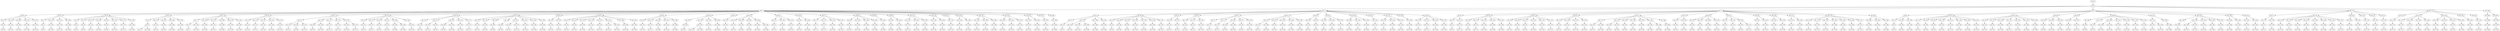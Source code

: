 digraph {
"lev:3 0"->"lev:2 0"
"lev:2 0"->"lev:1 0"
"lev:2 0"->"lev:1 2"
"lev:2 0"->"lev:1 3"
"lev:2 0"->"lev:1 6"
"lev:2 0"->"lev:1 72"
"lev:2 0"->"lev:1 114"
"lev:2 0"->"lev:1 280"
"lev:1 0"->"lev:0 0"
"lev:1 0"->"lev:0 1"
"lev:1 0"->"lev:0 4"
"lev:1 0"->"lev:0 5"
"lev:1 0"->"lev:0 7"
"lev:1 0"->"lev:0 10"
"lev:1 0"->"lev:0 11"
"lev:1 0"->"lev:0 14"
"lev:1 0"->"lev:0 18"
"lev:1 0"->"lev:0 19"
"lev:1 0"->"lev:0 20"
"lev:1 0"->"lev:0 32"
"lev:1 0"->"lev:0 35"
"lev:1 0"->"lev:0 36"
"lev:1 0"->"lev:0 45"
"lev:1 0"->"lev:0 53"
"lev:1 0"->"lev:0 57"
"lev:1 0"->"lev:0 62"
"lev:1 0"->"lev:0 77"
"lev:1 0"->"lev:0 82"
"lev:1 0"->"lev:0 96"
"lev:1 0"->"lev:0 99"
"lev:1 0"->"lev:0 113"
"lev:1 0"->"lev:0 116"
"lev:1 0"->"lev:0 123"
"lev:1 0"->"lev:0 126"
"lev:1 0"->"lev:0 143"
"lev:1 0"->"lev:0 162"
"lev:1 0"->"lev:0 207"
"lev:1 0"->"lev:0 267"
"lev:1 0"->"lev:0 288"
"lev:1 2"->"lev:0 2"
"lev:1 2"->"lev:0 8"
"lev:1 2"->"lev:0 15"
"lev:1 2"->"lev:0 16"
"lev:1 2"->"lev:0 17"
"lev:1 2"->"lev:0 21"
"lev:1 2"->"lev:0 25"
"lev:1 2"->"lev:0 28"
"lev:1 2"->"lev:0 109"
"lev:1 2"->"lev:0 121"
"lev:1 2"->"lev:0 127"
"lev:1 2"->"lev:0 199"
"lev:1 2"->"lev:0 214"
"lev:1 3"->"lev:0 3"
"lev:1 3"->"lev:0 26"
"lev:1 3"->"lev:0 30"
"lev:1 3"->"lev:0 33"
"lev:1 3"->"lev:0 41"
"lev:1 3"->"lev:0 42"
"lev:1 3"->"lev:0 44"
"lev:1 3"->"lev:0 47"
"lev:1 3"->"lev:0 58"
"lev:1 3"->"lev:0 105"
"lev:1 3"->"lev:0 112"
"lev:1 3"->"lev:0 154"
"lev:1 3"->"lev:0 249"
"lev:1 6"->"lev:0 6"
"lev:1 6"->"lev:0 13"
"lev:1 6"->"lev:0 40"
"lev:1 6"->"lev:0 48"
"lev:1 6"->"lev:0 49"
"lev:1 6"->"lev:0 66"
"lev:1 6"->"lev:0 78"
"lev:1 6"->"lev:0 165"
"lev:1 6"->"lev:0 186"
"lev:1 6"->"lev:0 221"
"lev:1 72"->"lev:0 72"
"lev:1 72"->"lev:0 118"
"lev:1 72"->"lev:0 139"
"lev:1 72"->"lev:0 178"
"lev:1 72"->"lev:0 257"
"lev:1 72"->"lev:0 275"
"lev:1 114"->"lev:0 114"
"lev:1 114"->"lev:0 137"
"lev:1 114"->"lev:0 144"
"lev:1 114"->"lev:0 203"
"lev:1 114"->"lev:0 253"
"lev:1 280"->"lev:0 280"
"lev:1 280"->"lev:0 293"
"lev:0 0"->"lev:-1 0"
"lev:0 0"->"lev:-1 24"
"lev:0 0"->"lev:-1 68"
"lev:0 0"->"lev:-1 158"
"lev:0 0"->"lev:-1 252"
"lev:0 1"->"lev:-1 1"
"lev:0 1"->"lev:-1 155"
"lev:0 1"->"lev:-1 170"
"lev:0 1"->"lev:-1 285"
"lev:0 4"->"lev:-1 4"
"lev:0 4"->"lev:-1 9"
"lev:0 4"->"lev:-1 22"
"lev:0 4"->"lev:-1 64"
"lev:0 4"->"lev:-1 67"
"lev:0 4"->"lev:-1 152"
"lev:0 4"->"lev:-1 172"
"lev:0 4"->"lev:-1 184"
"lev:0 5"->"lev:-1 5"
"lev:0 5"->"lev:-1 23"
"lev:0 5"->"lev:-1 46"
"lev:0 5"->"lev:-1 168"
"lev:0 5"->"lev:-1 282"
"lev:0 7"->"lev:-1 7"
"lev:0 7"->"lev:-1 106"
"lev:0 7"->"lev:-1 211"
"lev:0 7"->"lev:-1 260"
"lev:0 7"->"lev:-1 278"
"lev:0 7"->"lev:-1 287"
"lev:0 10"->"lev:-1 10"
"lev:0 10"->"lev:-1 12"
"lev:0 10"->"lev:-1 34"
"lev:0 10"->"lev:-1 130"
"lev:0 10"->"lev:-1 276"
"lev:0 11"->"lev:-1 11"
"lev:0 11"->"lev:-1 59"
"lev:0 11"->"lev:-1 171"
"lev:0 11"->"lev:-1 175"
"lev:0 11"->"lev:-1 247"
"lev:0 14"->"lev:-1 14"
"lev:0 14"->"lev:-1 27"
"lev:0 14"->"lev:-1 31"
"lev:0 14"->"lev:-1 52"
"lev:0 14"->"lev:-1 98"
"lev:0 14"->"lev:-1 241"
"lev:0 18"->"lev:-1 18"
"lev:0 18"->"lev:-1 51"
"lev:0 18"->"lev:-1 65"
"lev:0 18"->"lev:-1 135"
"lev:0 18"->"lev:-1 277"
"lev:0 19"->"lev:-1 19"
"lev:0 19"->"lev:-1 38"
"lev:0 19"->"lev:-1 69"
"lev:0 19"->"lev:-1 89"
"lev:0 19"->"lev:-1 91"
"lev:0 19"->"lev:-1 132"
"lev:0 19"->"lev:-1 190"
"lev:0 19"->"lev:-1 209"
"lev:0 20"->"lev:-1 20"
"lev:0 20"->"lev:-1 29"
"lev:0 32"->"lev:-1 32"
"lev:0 32"->"lev:-1 39"
"lev:0 32"->"lev:-1 104"
"lev:0 32"->"lev:-1 131"
"lev:0 32"->"lev:-1 147"
"lev:0 32"->"lev:-1 212"
"lev:0 32"->"lev:-1 248"
"lev:0 32"->"lev:-1 281"
"lev:0 35"->"lev:-1 35"
"lev:0 35"->"lev:-1 73"
"lev:0 35"->"lev:-1 86"
"lev:0 35"->"lev:-1 134"
"lev:0 35"->"lev:-1 208"
"lev:0 36"->"lev:-1 36"
"lev:0 36"->"lev:-1 107"
"lev:0 36"->"lev:-1 191"
"lev:0 36"->"lev:-1 286"
"lev:0 45"->"lev:-1 45"
"lev:0 53"->"lev:-1 53"
"lev:0 53"->"lev:-1 85"
"lev:0 53"->"lev:-1 88"
"lev:0 53"->"lev:-1 284"
"lev:0 57"->"lev:-1 57"
"lev:0 57"->"lev:-1 161"
"lev:0 57"->"lev:-1 272"
"lev:0 62"->"lev:-1 62"
"lev:0 62"->"lev:-1 204"
"lev:0 77"->"lev:-1 77"
"lev:0 77"->"lev:-1 177"
"lev:0 77"->"lev:-1 192"
"lev:0 77"->"lev:-1 231"
"lev:0 82"->"lev:-1 82"
"lev:0 82"->"lev:-1 185"
"lev:0 82"->"lev:-1 196"
"lev:0 82"->"lev:-1 205"
"lev:0 96"->"lev:-1 96"
"lev:0 99"->"lev:-1 99"
"lev:0 99"->"lev:-1 225"
"lev:0 113"->"lev:-1 113"
"lev:0 113"->"lev:-1 120"
"lev:0 113"->"lev:-1 295"
"lev:0 116"->"lev:-1 116"
"lev:0 116"->"lev:-1 224"
"lev:0 123"->"lev:-1 123"
"lev:0 126"->"lev:-1 126"
"lev:0 126"->"lev:-1 160"
"lev:0 143"->"lev:-1 143"
"lev:0 143"->"lev:-1 206"
"lev:0 143"->"lev:-1 266"
"lev:0 162"->"lev:-1 162"
"lev:0 162"->"lev:-1 222"
"lev:0 162"->"lev:-1 223"
"lev:0 207"->"lev:-1 207"
"lev:0 207"->"lev:-1 230"
"lev:0 267"->"lev:-1 267"
"lev:0 288"->"lev:-1 288"
"lev:0 2"->"lev:-1 2"
"lev:0 2"->"lev:-1 54"
"lev:0 2"->"lev:-1 198"
"lev:0 2"->"lev:-1 226"
"lev:0 8"->"lev:-1 8"
"lev:0 8"->"lev:-1 80"
"lev:0 8"->"lev:-1 92"
"lev:0 8"->"lev:-1 133"
"lev:0 8"->"lev:-1 146"
"lev:0 8"->"lev:-1 148"
"lev:0 8"->"lev:-1 237"
"lev:0 15"->"lev:-1 15"
"lev:0 15"->"lev:-1 37"
"lev:0 16"->"lev:-1 16"
"lev:0 16"->"lev:-1 75"
"lev:0 16"->"lev:-1 119"
"lev:0 17"->"lev:-1 17"
"lev:0 17"->"lev:-1 71"
"lev:0 17"->"lev:-1 93"
"lev:0 17"->"lev:-1 97"
"lev:0 17"->"lev:-1 218"
"lev:0 21"->"lev:-1 21"
"lev:0 21"->"lev:-1 43"
"lev:0 21"->"lev:-1 128"
"lev:0 21"->"lev:-1 239"
"lev:0 21"->"lev:-1 258"
"lev:0 25"->"lev:-1 25"
"lev:0 25"->"lev:-1 81"
"lev:0 28"->"lev:-1 28"
"lev:0 28"->"lev:-1 195"
"lev:0 28"->"lev:-1 270"
"lev:0 109"->"lev:-1 109"
"lev:0 109"->"lev:-1 153"
"lev:0 109"->"lev:-1 263"
"lev:0 121"->"lev:-1 121"
"lev:0 127"->"lev:-1 127"
"lev:0 127"->"lev:-1 150"
"lev:0 127"->"lev:-1 201"
"lev:0 199"->"lev:-1 199"
"lev:0 214"->"lev:-1 214"
"lev:0 214"->"lev:-1 217"
"lev:0 214"->"lev:-1 244"
"lev:0 214"->"lev:-1 254"
"lev:0 3"->"lev:-1 3"
"lev:0 3"->"lev:-1 173"
"lev:0 26"->"lev:-1 26"
"lev:0 26"->"lev:-1 74"
"lev:0 26"->"lev:-1 142"
"lev:0 26"->"lev:-1 189"
"lev:0 26"->"lev:-1 240"
"lev:0 30"->"lev:-1 30"
"lev:0 30"->"lev:-1 56"
"lev:0 30"->"lev:-1 87"
"lev:0 30"->"lev:-1 102"
"lev:0 30"->"lev:-1 110"
"lev:0 30"->"lev:-1 157"
"lev:0 33"->"lev:-1 33"
"lev:0 33"->"lev:-1 122"
"lev:0 33"->"lev:-1 176"
"lev:0 33"->"lev:-1 232"
"lev:0 41"->"lev:-1 41"
"lev:0 41"->"lev:-1 50"
"lev:0 41"->"lev:-1 84"
"lev:0 41"->"lev:-1 138"
"lev:0 41"->"lev:-1 228"
"lev:0 41"->"lev:-1 261"
"lev:0 41"->"lev:-1 269"
"lev:0 42"->"lev:-1 42"
"lev:0 42"->"lev:-1 163"
"lev:0 44"->"lev:-1 44"
"lev:0 44"->"lev:-1 70"
"lev:0 44"->"lev:-1 246"
"lev:0 44"->"lev:-1 279"
"lev:0 47"->"lev:-1 47"
"lev:0 47"->"lev:-1 76"
"lev:0 47"->"lev:-1 83"
"lev:0 58"->"lev:-1 58"
"lev:0 58"->"lev:-1 124"
"lev:0 105"->"lev:-1 105"
"lev:0 105"->"lev:-1 159"
"lev:0 112"->"lev:-1 112"
"lev:0 112"->"lev:-1 256"
"lev:0 154"->"lev:-1 154"
"lev:0 154"->"lev:-1 179"
"lev:0 154"->"lev:-1 197"
"lev:0 154"->"lev:-1 238"
"lev:0 154"->"lev:-1 243"
"lev:0 154"->"lev:-1 264"
"lev:0 154"->"lev:-1 271"
"lev:0 249"->"lev:-1 249"
"lev:0 249"->"lev:-1 265"
"lev:0 249"->"lev:-1 290"
"lev:0 6"->"lev:-1 6"
"lev:0 6"->"lev:-1 60"
"lev:0 6"->"lev:-1 164"
"lev:0 13"->"lev:-1 13"
"lev:0 13"->"lev:-1 90"
"lev:0 13"->"lev:-1 95"
"lev:0 13"->"lev:-1 101"
"lev:0 13"->"lev:-1 115"
"lev:0 13"->"lev:-1 140"
"lev:0 13"->"lev:-1 180"
"lev:0 13"->"lev:-1 255"
"lev:0 40"->"lev:-1 40"
"lev:0 40"->"lev:-1 55"
"lev:0 40"->"lev:-1 100"
"lev:0 40"->"lev:-1 111"
"lev:0 40"->"lev:-1 181"
"lev:0 40"->"lev:-1 202"
"lev:0 40"->"lev:-1 299"
"lev:0 48"->"lev:-1 48"
"lev:0 48"->"lev:-1 250"
"lev:0 48"->"lev:-1 292"
"lev:0 49"->"lev:-1 49"
"lev:0 49"->"lev:-1 213"
"lev:0 66"->"lev:-1 66"
"lev:0 66"->"lev:-1 79"
"lev:0 66"->"lev:-1 149"
"lev:0 66"->"lev:-1 215"
"lev:0 66"->"lev:-1 229"
"lev:0 66"->"lev:-1 233"
"lev:0 66"->"lev:-1 245"
"lev:0 78"->"lev:-1 78"
"lev:0 78"->"lev:-1 298"
"lev:0 165"->"lev:-1 165"
"lev:0 165"->"lev:-1 187"
"lev:0 165"->"lev:-1 235"
"lev:0 165"->"lev:-1 262"
"lev:0 165"->"lev:-1 291"
"lev:0 186"->"lev:-1 186"
"lev:0 186"->"lev:-1 219"
"lev:0 221"->"lev:-1 221"
"lev:0 221"->"lev:-1 234"
"lev:0 72"->"lev:-1 72"
"lev:0 72"->"lev:-1 129"
"lev:0 118"->"lev:-1 118"
"lev:0 118"->"lev:-1 125"
"lev:0 118"->"lev:-1 156"
"lev:0 118"->"lev:-1 167"
"lev:0 118"->"lev:-1 169"
"lev:0 118"->"lev:-1 188"
"lev:0 118"->"lev:-1 210"
"lev:0 118"->"lev:-1 274"
"lev:0 139"->"lev:-1 139"
"lev:0 139"->"lev:-1 297"
"lev:0 178"->"lev:-1 178"
"lev:0 257"->"lev:-1 257"
"lev:0 275"->"lev:-1 275"
"lev:0 114"->"lev:-1 114"
"lev:0 137"->"lev:-1 137"
"lev:0 137"->"lev:-1 174"
"lev:0 137"->"lev:-1 183"
"lev:0 137"->"lev:-1 236"
"lev:0 144"->"lev:-1 144"
"lev:0 144"->"lev:-1 216"
"lev:0 144"->"lev:-1 251"
"lev:0 144"->"lev:-1 283"
"lev:0 203"->"lev:-1 203"
"lev:0 253"->"lev:-1 253"
"lev:0 280"->"lev:-1 280"
"lev:0 293"->"lev:-1 293"
"lev:-1 0"->"lev:-2 0"
"lev:-1 24"->"lev:-2 24"
"lev:-1 68"->"lev:-2 68"
"lev:-1 158"->"lev:-2 158"
"lev:-1 252"->"lev:-2 252"
"lev:-1 1"->"lev:-2 1"
"lev:-1 155"->"lev:-2 155"
"lev:-1 170"->"lev:-2 170"
"lev:-1 285"->"lev:-2 285"
"lev:-1 4"->"lev:-2 4"
"lev:-1 9"->"lev:-2 9"
"lev:-1 22"->"lev:-2 22"
"lev:-1 64"->"lev:-2 64"
"lev:-1 67"->"lev:-2 67"
"lev:-1 152"->"lev:-2 152"
"lev:-1 172"->"lev:-2 172"
"lev:-1 184"->"lev:-2 184"
"lev:-1 5"->"lev:-2 5"
"lev:-1 23"->"lev:-2 23"
"lev:-1 46"->"lev:-2 46"
"lev:-1 168"->"lev:-2 168"
"lev:-1 282"->"lev:-2 282"
"lev:-1 7"->"lev:-2 7"
"lev:-1 7"->"lev:-2 145"
"lev:-1 106"->"lev:-2 106"
"lev:-1 211"->"lev:-2 211"
"lev:-1 260"->"lev:-2 260"
"lev:-1 278"->"lev:-2 278"
"lev:-1 287"->"lev:-2 287"
"lev:-1 10"->"lev:-2 10"
"lev:-1 12"->"lev:-2 12"
"lev:-1 34"->"lev:-2 34"
"lev:-1 130"->"lev:-2 130"
"lev:-1 276"->"lev:-2 276"
"lev:-1 11"->"lev:-2 11"
"lev:-1 11"->"lev:-2 94"
"lev:-1 11"->"lev:-2 151"
"lev:-1 59"->"lev:-2 59"
"lev:-1 59"->"lev:-2 182"
"lev:-1 171"->"lev:-2 171"
"lev:-1 175"->"lev:-2 175"
"lev:-1 247"->"lev:-2 247"
"lev:-1 247"->"lev:-2 273"
"lev:-1 14"->"lev:-2 14"
"lev:-1 27"->"lev:-2 27"
"lev:-1 31"->"lev:-2 31"
"lev:-1 52"->"lev:-2 52"
"lev:-1 98"->"lev:-2 98"
"lev:-1 98"->"lev:-2 194"
"lev:-1 241"->"lev:-2 241"
"lev:-1 18"->"lev:-2 18"
"lev:-1 51"->"lev:-2 51"
"lev:-1 51"->"lev:-2 61"
"lev:-1 65"->"lev:-2 65"
"lev:-1 65"->"lev:-2 220"
"lev:-1 135"->"lev:-2 135"
"lev:-1 277"->"lev:-2 277"
"lev:-1 19"->"lev:-2 19"
"lev:-1 38"->"lev:-2 38"
"lev:-1 69"->"lev:-2 69"
"lev:-1 89"->"lev:-2 89"
"lev:-1 91"->"lev:-2 91"
"lev:-1 91"->"lev:-2 141"
"lev:-1 132"->"lev:-2 132"
"lev:-1 190"->"lev:-2 190"
"lev:-1 209"->"lev:-2 209"
"lev:-1 20"->"lev:-2 20"
"lev:-1 29"->"lev:-2 29"
"lev:-1 32"->"lev:-2 32"
"lev:-1 39"->"lev:-2 39"
"lev:-1 104"->"lev:-2 104"
"lev:-1 131"->"lev:-2 131"
"lev:-1 147"->"lev:-2 147"
"lev:-1 212"->"lev:-2 212"
"lev:-1 212"->"lev:-2 242"
"lev:-1 248"->"lev:-2 248"
"lev:-1 281"->"lev:-2 281"
"lev:-1 35"->"lev:-2 35"
"lev:-1 73"->"lev:-2 73"
"lev:-1 86"->"lev:-2 86"
"lev:-1 134"->"lev:-2 134"
"lev:-1 208"->"lev:-2 208"
"lev:-1 36"->"lev:-2 36"
"lev:-1 107"->"lev:-2 107"
"lev:-1 191"->"lev:-2 191"
"lev:-1 286"->"lev:-2 286"
"lev:-1 45"->"lev:-2 45"
"lev:-1 53"->"lev:-2 53"
"lev:-1 85"->"lev:-2 85"
"lev:-1 88"->"lev:-2 88"
"lev:-1 284"->"lev:-2 284"
"lev:-1 284"->"lev:-2 294"
"lev:-1 57"->"lev:-2 57"
"lev:-1 161"->"lev:-2 161"
"lev:-1 272"->"lev:-2 272"
"lev:-1 62"->"lev:-2 62"
"lev:-1 204"->"lev:-2 204"
"lev:-1 77"->"lev:-2 77"
"lev:-1 177"->"lev:-2 177"
"lev:-1 192"->"lev:-2 192"
"lev:-1 231"->"lev:-2 231"
"lev:-1 82"->"lev:-2 82"
"lev:-1 185"->"lev:-2 185"
"lev:-1 196"->"lev:-2 196"
"lev:-1 205"->"lev:-2 205"
"lev:-1 96"->"lev:-2 96"
"lev:-1 99"->"lev:-2 99"
"lev:-1 225"->"lev:-2 225"
"lev:-1 113"->"lev:-2 113"
"lev:-1 120"->"lev:-2 120"
"lev:-1 295"->"lev:-2 295"
"lev:-1 116"->"lev:-2 116"
"lev:-1 224"->"lev:-2 224"
"lev:-1 123"->"lev:-2 123"
"lev:-1 126"->"lev:-2 126"
"lev:-1 160"->"lev:-2 160"
"lev:-1 143"->"lev:-2 143"
"lev:-1 206"->"lev:-2 206"
"lev:-1 266"->"lev:-2 266"
"lev:-1 162"->"lev:-2 162"
"lev:-1 222"->"lev:-2 222"
"lev:-1 223"->"lev:-2 223"
"lev:-1 207"->"lev:-2 207"
"lev:-1 230"->"lev:-2 230"
"lev:-1 267"->"lev:-2 267"
"lev:-1 288"->"lev:-2 288"
"lev:-1 2"->"lev:-2 2"
"lev:-1 54"->"lev:-2 54"
"lev:-1 54"->"lev:-2 103"
"lev:-1 54"->"lev:-2 296"
"lev:-1 198"->"lev:-2 198"
"lev:-1 226"->"lev:-2 226"
"lev:-1 8"->"lev:-2 8"
"lev:-1 80"->"lev:-2 80"
"lev:-1 92"->"lev:-2 92"
"lev:-1 133"->"lev:-2 133"
"lev:-1 146"->"lev:-2 146"
"lev:-1 148"->"lev:-2 148"
"lev:-1 237"->"lev:-2 237"
"lev:-1 15"->"lev:-2 15"
"lev:-1 37"->"lev:-2 37"
"lev:-1 16"->"lev:-2 16"
"lev:-1 75"->"lev:-2 75"
"lev:-1 119"->"lev:-2 119"
"lev:-1 17"->"lev:-2 17"
"lev:-1 71"->"lev:-2 71"
"lev:-1 93"->"lev:-2 93"
"lev:-1 93"->"lev:-2 259"
"lev:-1 97"->"lev:-2 97"
"lev:-1 218"->"lev:-2 218"
"lev:-1 21"->"lev:-2 21"
"lev:-1 21"->"lev:-2 166"
"lev:-1 43"->"lev:-2 43"
"lev:-1 128"->"lev:-2 128"
"lev:-1 239"->"lev:-2 239"
"lev:-1 258"->"lev:-2 258"
"lev:-1 25"->"lev:-2 25"
"lev:-1 81"->"lev:-2 81"
"lev:-1 28"->"lev:-2 28"
"lev:-1 195"->"lev:-2 195"
"lev:-1 270"->"lev:-2 270"
"lev:-1 109"->"lev:-2 109"
"lev:-1 153"->"lev:-2 153"
"lev:-1 263"->"lev:-2 263"
"lev:-1 121"->"lev:-2 121"
"lev:-1 127"->"lev:-2 127"
"lev:-1 150"->"lev:-2 150"
"lev:-1 201"->"lev:-2 201"
"lev:-1 199"->"lev:-2 199"
"lev:-1 214"->"lev:-2 214"
"lev:-1 217"->"lev:-2 217"
"lev:-1 244"->"lev:-2 244"
"lev:-1 254"->"lev:-2 254"
"lev:-1 3"->"lev:-2 3"
"lev:-1 173"->"lev:-2 173"
"lev:-1 26"->"lev:-2 26"
"lev:-1 74"->"lev:-2 74"
"lev:-1 142"->"lev:-2 142"
"lev:-1 189"->"lev:-2 189"
"lev:-1 240"->"lev:-2 240"
"lev:-1 30"->"lev:-2 30"
"lev:-1 56"->"lev:-2 56"
"lev:-1 87"->"lev:-2 87"
"lev:-1 102"->"lev:-2 102"
"lev:-1 110"->"lev:-2 110"
"lev:-1 157"->"lev:-2 157"
"lev:-1 33"->"lev:-2 33"
"lev:-1 122"->"lev:-2 122"
"lev:-1 176"->"lev:-2 176"
"lev:-1 232"->"lev:-2 232"
"lev:-1 41"->"lev:-2 41"
"lev:-1 41"->"lev:-2 108"
"lev:-1 50"->"lev:-2 50"
"lev:-1 50"->"lev:-2 63"
"lev:-1 84"->"lev:-2 84"
"lev:-1 138"->"lev:-2 138"
"lev:-1 228"->"lev:-2 228"
"lev:-1 261"->"lev:-2 261"
"lev:-1 261"->"lev:-2 268"
"lev:-1 269"->"lev:-2 269"
"lev:-1 42"->"lev:-2 42"
"lev:-1 163"->"lev:-2 163"
"lev:-1 44"->"lev:-2 44"
"lev:-1 70"->"lev:-2 70"
"lev:-1 246"->"lev:-2 246"
"lev:-1 279"->"lev:-2 279"
"lev:-1 47"->"lev:-2 47"
"lev:-1 76"->"lev:-2 76"
"lev:-1 83"->"lev:-2 83"
"lev:-1 83"->"lev:-2 117"
"lev:-1 58"->"lev:-2 58"
"lev:-1 124"->"lev:-2 124"
"lev:-1 105"->"lev:-2 105"
"lev:-1 159"->"lev:-2 159"
"lev:-1 112"->"lev:-2 112"
"lev:-1 256"->"lev:-2 256"
"lev:-1 154"->"lev:-2 154"
"lev:-1 179"->"lev:-2 179"
"lev:-1 197"->"lev:-2 197"
"lev:-1 238"->"lev:-2 238"
"lev:-1 243"->"lev:-2 243"
"lev:-1 264"->"lev:-2 264"
"lev:-1 271"->"lev:-2 271"
"lev:-1 249"->"lev:-2 249"
"lev:-1 265"->"lev:-2 265"
"lev:-1 290"->"lev:-2 290"
"lev:-1 6"->"lev:-2 6"
"lev:-1 60"->"lev:-2 60"
"lev:-1 164"->"lev:-2 164"
"lev:-1 13"->"lev:-2 13"
"lev:-1 90"->"lev:-2 90"
"lev:-1 95"->"lev:-2 95"
"lev:-1 101"->"lev:-2 101"
"lev:-1 115"->"lev:-2 115"
"lev:-1 140"->"lev:-2 140"
"lev:-1 180"->"lev:-2 180"
"lev:-1 255"->"lev:-2 255"
"lev:-1 40"->"lev:-2 40"
"lev:-1 55"->"lev:-2 55"
"lev:-1 100"->"lev:-2 100"
"lev:-1 111"->"lev:-2 111"
"lev:-1 181"->"lev:-2 181"
"lev:-1 202"->"lev:-2 202"
"lev:-1 299"->"lev:-2 299"
"lev:-1 48"->"lev:-2 48"
"lev:-1 250"->"lev:-2 250"
"lev:-1 292"->"lev:-2 292"
"lev:-1 49"->"lev:-2 49"
"lev:-1 213"->"lev:-2 213"
"lev:-1 66"->"lev:-2 66"
"lev:-1 79"->"lev:-2 79"
"lev:-1 149"->"lev:-2 149"
"lev:-1 149"->"lev:-2 193"
"lev:-1 215"->"lev:-2 215"
"lev:-1 229"->"lev:-2 229"
"lev:-1 233"->"lev:-2 233"
"lev:-1 245"->"lev:-2 245"
"lev:-1 78"->"lev:-2 78"
"lev:-1 78"->"lev:-2 136"
"lev:-1 298"->"lev:-2 298"
"lev:-1 165"->"lev:-2 165"
"lev:-1 187"->"lev:-2 187"
"lev:-1 187"->"lev:-2 227"
"lev:-1 235"->"lev:-2 235"
"lev:-1 262"->"lev:-2 262"
"lev:-1 291"->"lev:-2 291"
"lev:-1 186"->"lev:-2 186"
"lev:-1 219"->"lev:-2 219"
"lev:-1 221"->"lev:-2 221"
"lev:-1 234"->"lev:-2 234"
"lev:-1 72"->"lev:-2 72"
"lev:-1 129"->"lev:-2 129"
"lev:-1 118"->"lev:-2 118"
"lev:-1 125"->"lev:-2 125"
"lev:-1 156"->"lev:-2 156"
"lev:-1 167"->"lev:-2 167"
"lev:-1 169"->"lev:-2 169"
"lev:-1 188"->"lev:-2 188"
"lev:-1 210"->"lev:-2 210"
"lev:-1 274"->"lev:-2 274"
"lev:-1 139"->"lev:-2 139"
"lev:-1 297"->"lev:-2 297"
"lev:-1 178"->"lev:-2 178"
"lev:-1 257"->"lev:-2 257"
"lev:-1 275"->"lev:-2 275"
"lev:-1 114"->"lev:-2 114"
"lev:-1 137"->"lev:-2 137"
"lev:-1 174"->"lev:-2 174"
"lev:-1 183"->"lev:-2 183"
"lev:-1 236"->"lev:-2 236"
"lev:-1 144"->"lev:-2 144"
"lev:-1 216"->"lev:-2 216"
"lev:-1 251"->"lev:-2 251"
"lev:-1 283"->"lev:-2 283"
"lev:-1 203"->"lev:-2 203"
"lev:-1 253"->"lev:-2 253"
"lev:-1 280"->"lev:-2 280"
"lev:-1 293"->"lev:-2 293"
"lev:-2 0"->"lev:-3 0"
"lev:-2 24"->"lev:-3 24"
"lev:-2 68"->"lev:-3 68"
"lev:-2 158"->"lev:-3 158"
"lev:-2 252"->"lev:-3 252"
"lev:-2 1"->"lev:-3 1"
"lev:-2 155"->"lev:-3 155"
"lev:-2 170"->"lev:-3 170"
"lev:-2 285"->"lev:-3 285"
"lev:-2 4"->"lev:-3 4"
"lev:-2 9"->"lev:-3 9"
"lev:-2 22"->"lev:-3 22"
"lev:-2 64"->"lev:-3 64"
"lev:-2 67"->"lev:-3 67"
"lev:-2 152"->"lev:-3 152"
"lev:-2 172"->"lev:-3 172"
"lev:-2 184"->"lev:-3 184"
"lev:-2 5"->"lev:-3 5"
"lev:-2 5"->"lev:-3 289"
"lev:-2 23"->"lev:-3 23"
"lev:-2 46"->"lev:-3 46"
"lev:-2 168"->"lev:-3 168"
"lev:-2 282"->"lev:-3 282"
"lev:-2 7"->"lev:-3 7"
"lev:-2 145"->"lev:-3 145"
"lev:-2 106"->"lev:-3 106"
"lev:-2 211"->"lev:-3 211"
"lev:-2 260"->"lev:-3 260"
"lev:-2 278"->"lev:-3 278"
"lev:-2 287"->"lev:-3 287"
"lev:-2 10"->"lev:-3 10"
"lev:-2 12"->"lev:-3 12"
"lev:-2 34"->"lev:-3 34"
"lev:-2 130"->"lev:-3 130"
"lev:-2 276"->"lev:-3 276"
"lev:-2 11"->"lev:-3 11"
"lev:-2 94"->"lev:-3 94"
"lev:-2 151"->"lev:-3 151"
"lev:-2 59"->"lev:-3 59"
"lev:-2 182"->"lev:-3 182"
"lev:-2 171"->"lev:-3 171"
"lev:-2 175"->"lev:-3 175"
"lev:-2 247"->"lev:-3 247"
"lev:-2 273"->"lev:-3 273"
"lev:-2 14"->"lev:-3 14"
"lev:-2 27"->"lev:-3 27"
"lev:-2 31"->"lev:-3 31"
"lev:-2 52"->"lev:-3 52"
"lev:-2 98"->"lev:-3 98"
"lev:-2 194"->"lev:-3 194"
"lev:-2 241"->"lev:-3 241"
"lev:-2 18"->"lev:-3 18"
"lev:-2 51"->"lev:-3 51"
"lev:-2 61"->"lev:-3 61"
"lev:-2 65"->"lev:-3 65"
"lev:-2 220"->"lev:-3 220"
"lev:-2 135"->"lev:-3 135"
"lev:-2 277"->"lev:-3 277"
"lev:-2 19"->"lev:-3 19"
"lev:-2 38"->"lev:-3 38"
"lev:-2 69"->"lev:-3 69"
"lev:-2 89"->"lev:-3 89"
"lev:-2 91"->"lev:-3 91"
"lev:-2 141"->"lev:-3 141"
"lev:-2 132"->"lev:-3 132"
"lev:-2 190"->"lev:-3 190"
"lev:-2 209"->"lev:-3 209"
"lev:-2 20"->"lev:-3 20"
"lev:-2 29"->"lev:-3 29"
"lev:-2 32"->"lev:-3 32"
"lev:-2 39"->"lev:-3 39"
"lev:-2 104"->"lev:-3 104"
"lev:-2 131"->"lev:-3 131"
"lev:-2 147"->"lev:-3 147"
"lev:-2 212"->"lev:-3 212"
"lev:-2 242"->"lev:-3 242"
"lev:-2 248"->"lev:-3 248"
"lev:-2 281"->"lev:-3 281"
"lev:-2 35"->"lev:-3 35"
"lev:-2 73"->"lev:-3 73"
"lev:-2 86"->"lev:-3 86"
"lev:-2 134"->"lev:-3 134"
"lev:-2 208"->"lev:-3 208"
"lev:-2 36"->"lev:-3 36"
"lev:-2 107"->"lev:-3 107"
"lev:-2 107"->"lev:-3 200"
"lev:-2 191"->"lev:-3 191"
"lev:-2 286"->"lev:-3 286"
"lev:-2 45"->"lev:-3 45"
"lev:-2 53"->"lev:-3 53"
"lev:-2 85"->"lev:-3 85"
"lev:-2 88"->"lev:-3 88"
"lev:-2 284"->"lev:-3 284"
"lev:-2 294"->"lev:-3 294"
"lev:-2 57"->"lev:-3 57"
"lev:-2 161"->"lev:-3 161"
"lev:-2 272"->"lev:-3 272"
"lev:-2 62"->"lev:-3 62"
"lev:-2 204"->"lev:-3 204"
"lev:-2 77"->"lev:-3 77"
"lev:-2 177"->"lev:-3 177"
"lev:-2 192"->"lev:-3 192"
"lev:-2 231"->"lev:-3 231"
"lev:-2 82"->"lev:-3 82"
"lev:-2 185"->"lev:-3 185"
"lev:-2 196"->"lev:-3 196"
"lev:-2 205"->"lev:-3 205"
"lev:-2 96"->"lev:-3 96"
"lev:-2 99"->"lev:-3 99"
"lev:-2 225"->"lev:-3 225"
"lev:-2 113"->"lev:-3 113"
"lev:-2 120"->"lev:-3 120"
"lev:-2 295"->"lev:-3 295"
"lev:-2 116"->"lev:-3 116"
"lev:-2 224"->"lev:-3 224"
"lev:-2 123"->"lev:-3 123"
"lev:-2 126"->"lev:-3 126"
"lev:-2 160"->"lev:-3 160"
"lev:-2 143"->"lev:-3 143"
"lev:-2 206"->"lev:-3 206"
"lev:-2 266"->"lev:-3 266"
"lev:-2 162"->"lev:-3 162"
"lev:-2 222"->"lev:-3 222"
"lev:-2 223"->"lev:-3 223"
"lev:-2 207"->"lev:-3 207"
"lev:-2 230"->"lev:-3 230"
"lev:-2 267"->"lev:-3 267"
"lev:-2 288"->"lev:-3 288"
"lev:-2 2"->"lev:-3 2"
"lev:-2 54"->"lev:-3 54"
"lev:-2 103"->"lev:-3 103"
"lev:-2 296"->"lev:-3 296"
"lev:-2 198"->"lev:-3 198"
"lev:-2 226"->"lev:-3 226"
"lev:-2 8"->"lev:-3 8"
"lev:-2 80"->"lev:-3 80"
"lev:-2 92"->"lev:-3 92"
"lev:-2 133"->"lev:-3 133"
"lev:-2 146"->"lev:-3 146"
"lev:-2 148"->"lev:-3 148"
"lev:-2 237"->"lev:-3 237"
"lev:-2 15"->"lev:-3 15"
"lev:-2 37"->"lev:-3 37"
"lev:-2 16"->"lev:-3 16"
"lev:-2 75"->"lev:-3 75"
"lev:-2 119"->"lev:-3 119"
"lev:-2 17"->"lev:-3 17"
"lev:-2 71"->"lev:-3 71"
"lev:-2 93"->"lev:-3 93"
"lev:-2 259"->"lev:-3 259"
"lev:-2 97"->"lev:-3 97"
"lev:-2 218"->"lev:-3 218"
"lev:-2 21"->"lev:-3 21"
"lev:-2 166"->"lev:-3 166"
"lev:-2 43"->"lev:-3 43"
"lev:-2 128"->"lev:-3 128"
"lev:-2 239"->"lev:-3 239"
"lev:-2 258"->"lev:-3 258"
"lev:-2 25"->"lev:-3 25"
"lev:-2 81"->"lev:-3 81"
"lev:-2 28"->"lev:-3 28"
"lev:-2 195"->"lev:-3 195"
"lev:-2 270"->"lev:-3 270"
"lev:-2 109"->"lev:-3 109"
"lev:-2 153"->"lev:-3 153"
"lev:-2 263"->"lev:-3 263"
"lev:-2 121"->"lev:-3 121"
"lev:-2 127"->"lev:-3 127"
"lev:-2 150"->"lev:-3 150"
"lev:-2 201"->"lev:-3 201"
"lev:-2 199"->"lev:-3 199"
"lev:-2 214"->"lev:-3 214"
"lev:-2 217"->"lev:-3 217"
"lev:-2 244"->"lev:-3 244"
"lev:-2 254"->"lev:-3 254"
"lev:-2 3"->"lev:-3 3"
"lev:-2 173"->"lev:-3 173"
"lev:-2 26"->"lev:-3 26"
"lev:-2 74"->"lev:-3 74"
"lev:-2 142"->"lev:-3 142"
"lev:-2 189"->"lev:-3 189"
"lev:-2 240"->"lev:-3 240"
"lev:-2 30"->"lev:-3 30"
"lev:-2 56"->"lev:-3 56"
"lev:-2 87"->"lev:-3 87"
"lev:-2 102"->"lev:-3 102"
"lev:-2 110"->"lev:-3 110"
"lev:-2 157"->"lev:-3 157"
"lev:-2 33"->"lev:-3 33"
"lev:-2 122"->"lev:-3 122"
"lev:-2 176"->"lev:-3 176"
"lev:-2 232"->"lev:-3 232"
"lev:-2 41"->"lev:-3 41"
"lev:-2 108"->"lev:-3 108"
"lev:-2 50"->"lev:-3 50"
"lev:-2 63"->"lev:-3 63"
"lev:-2 84"->"lev:-3 84"
"lev:-2 138"->"lev:-3 138"
"lev:-2 228"->"lev:-3 228"
"lev:-2 261"->"lev:-3 261"
"lev:-2 268"->"lev:-3 268"
"lev:-2 269"->"lev:-3 269"
"lev:-2 42"->"lev:-3 42"
"lev:-2 163"->"lev:-3 163"
"lev:-2 44"->"lev:-3 44"
"lev:-2 70"->"lev:-3 70"
"lev:-2 246"->"lev:-3 246"
"lev:-2 279"->"lev:-3 279"
"lev:-2 47"->"lev:-3 47"
"lev:-2 76"->"lev:-3 76"
"lev:-2 83"->"lev:-3 83"
"lev:-2 117"->"lev:-3 117"
"lev:-2 58"->"lev:-3 58"
"lev:-2 124"->"lev:-3 124"
"lev:-2 105"->"lev:-3 105"
"lev:-2 159"->"lev:-3 159"
"lev:-2 112"->"lev:-3 112"
"lev:-2 256"->"lev:-3 256"
"lev:-2 154"->"lev:-3 154"
"lev:-2 179"->"lev:-3 179"
"lev:-2 197"->"lev:-3 197"
"lev:-2 238"->"lev:-3 238"
"lev:-2 243"->"lev:-3 243"
"lev:-2 264"->"lev:-3 264"
"lev:-2 271"->"lev:-3 271"
"lev:-2 249"->"lev:-3 249"
"lev:-2 265"->"lev:-3 265"
"lev:-2 290"->"lev:-3 290"
"lev:-2 6"->"lev:-3 6"
"lev:-2 60"->"lev:-3 60"
"lev:-2 164"->"lev:-3 164"
"lev:-2 13"->"lev:-3 13"
"lev:-2 90"->"lev:-3 90"
"lev:-2 95"->"lev:-3 95"
"lev:-2 101"->"lev:-3 101"
"lev:-2 115"->"lev:-3 115"
"lev:-2 140"->"lev:-3 140"
"lev:-2 180"->"lev:-3 180"
"lev:-2 255"->"lev:-3 255"
"lev:-2 40"->"lev:-3 40"
"lev:-2 55"->"lev:-3 55"
"lev:-2 100"->"lev:-3 100"
"lev:-2 111"->"lev:-3 111"
"lev:-2 181"->"lev:-3 181"
"lev:-2 202"->"lev:-3 202"
"lev:-2 299"->"lev:-3 299"
"lev:-2 48"->"lev:-3 48"
"lev:-2 250"->"lev:-3 250"
"lev:-2 292"->"lev:-3 292"
"lev:-2 49"->"lev:-3 49"
"lev:-2 213"->"lev:-3 213"
"lev:-2 66"->"lev:-3 66"
"lev:-2 79"->"lev:-3 79"
"lev:-2 149"->"lev:-3 149"
"lev:-2 193"->"lev:-3 193"
"lev:-2 215"->"lev:-3 215"
"lev:-2 229"->"lev:-3 229"
"lev:-2 233"->"lev:-3 233"
"lev:-2 245"->"lev:-3 245"
"lev:-2 78"->"lev:-3 78"
"lev:-2 136"->"lev:-3 136"
"lev:-2 298"->"lev:-3 298"
"lev:-2 165"->"lev:-3 165"
"lev:-2 187"->"lev:-3 187"
"lev:-2 227"->"lev:-3 227"
"lev:-2 235"->"lev:-3 235"
"lev:-2 262"->"lev:-3 262"
"lev:-2 291"->"lev:-3 291"
"lev:-2 186"->"lev:-3 186"
"lev:-2 219"->"lev:-3 219"
"lev:-2 221"->"lev:-3 221"
"lev:-2 234"->"lev:-3 234"
"lev:-2 72"->"lev:-3 72"
"lev:-2 129"->"lev:-3 129"
"lev:-2 118"->"lev:-3 118"
"lev:-2 125"->"lev:-3 125"
"lev:-2 156"->"lev:-3 156"
"lev:-2 167"->"lev:-3 167"
"lev:-2 169"->"lev:-3 169"
"lev:-2 188"->"lev:-3 188"
"lev:-2 210"->"lev:-3 210"
"lev:-2 274"->"lev:-3 274"
"lev:-2 139"->"lev:-3 139"
"lev:-2 297"->"lev:-3 297"
"lev:-2 178"->"lev:-3 178"
"lev:-2 257"->"lev:-3 257"
"lev:-2 275"->"lev:-3 275"
"lev:-2 114"->"lev:-3 114"
"lev:-2 137"->"lev:-3 137"
"lev:-2 174"->"lev:-3 174"
"lev:-2 183"->"lev:-3 183"
"lev:-2 236"->"lev:-3 236"
"lev:-2 144"->"lev:-3 144"
"lev:-2 216"->"lev:-3 216"
"lev:-2 251"->"lev:-3 251"
"lev:-2 283"->"lev:-3 283"
"lev:-2 203"->"lev:-3 203"
"lev:-2 253"->"lev:-3 253"
"lev:-2 280"->"lev:-3 280"
"lev:-2 293"->"lev:-3 293"
}